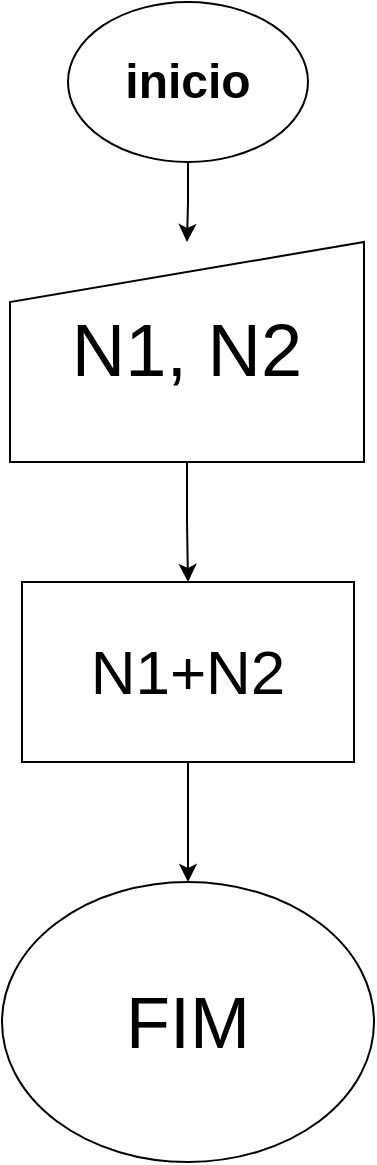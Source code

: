 <mxfile version="23.1.6" type="device">
  <diagram name="Página-1" id="0yYFlRsd87lMlyghGRyJ">
    <mxGraphModel dx="954" dy="727" grid="1" gridSize="10" guides="1" tooltips="1" connect="1" arrows="1" fold="1" page="1" pageScale="1" pageWidth="827" pageHeight="1169" math="0" shadow="0">
      <root>
        <mxCell id="0" />
        <mxCell id="1" parent="0" />
        <mxCell id="_-QJPZIlCKgo2Ex2mkQS-3" style="edgeStyle=orthogonalEdgeStyle;rounded=0;orthogonalLoop=1;jettySize=auto;html=1;entryX=0.5;entryY=0;entryDx=0;entryDy=0;" edge="1" parent="1" source="_-QJPZIlCKgo2Ex2mkQS-1" target="_-QJPZIlCKgo2Ex2mkQS-2">
          <mxGeometry relative="1" as="geometry">
            <mxPoint x="414" y="220" as="targetPoint" />
          </mxGeometry>
        </mxCell>
        <mxCell id="_-QJPZIlCKgo2Ex2mkQS-1" value="&lt;h1 style=&quot;line-height: 110%;&quot;&gt;inicio&lt;/h1&gt;" style="ellipse;whiteSpace=wrap;html=1;" vertex="1" parent="1">
          <mxGeometry x="354" y="130" width="120" height="80" as="geometry" />
        </mxCell>
        <mxCell id="_-QJPZIlCKgo2Ex2mkQS-5" value="" style="edgeStyle=orthogonalEdgeStyle;rounded=0;orthogonalLoop=1;jettySize=auto;html=1;" edge="1" parent="1" source="_-QJPZIlCKgo2Ex2mkQS-2" target="_-QJPZIlCKgo2Ex2mkQS-4">
          <mxGeometry relative="1" as="geometry" />
        </mxCell>
        <mxCell id="_-QJPZIlCKgo2Ex2mkQS-2" value="N1, N2" style="shape=manualInput;whiteSpace=wrap;html=1;fontSize=37;" vertex="1" parent="1">
          <mxGeometry x="325" y="250" width="177" height="110" as="geometry" />
        </mxCell>
        <mxCell id="_-QJPZIlCKgo2Ex2mkQS-12" style="edgeStyle=orthogonalEdgeStyle;rounded=0;orthogonalLoop=1;jettySize=auto;html=1;entryX=0.5;entryY=0;entryDx=0;entryDy=0;" edge="1" parent="1" source="_-QJPZIlCKgo2Ex2mkQS-4" target="_-QJPZIlCKgo2Ex2mkQS-7">
          <mxGeometry relative="1" as="geometry" />
        </mxCell>
        <mxCell id="_-QJPZIlCKgo2Ex2mkQS-4" value="N1+N2" style="whiteSpace=wrap;html=1;fontSize=31;" vertex="1" parent="1">
          <mxGeometry x="331" y="420" width="166" height="90" as="geometry" />
        </mxCell>
        <mxCell id="_-QJPZIlCKgo2Ex2mkQS-7" value="FIM" style="ellipse;whiteSpace=wrap;html=1;fontSize=36;" vertex="1" parent="1">
          <mxGeometry x="321" y="570" width="186" height="140" as="geometry" />
        </mxCell>
      </root>
    </mxGraphModel>
  </diagram>
</mxfile>
